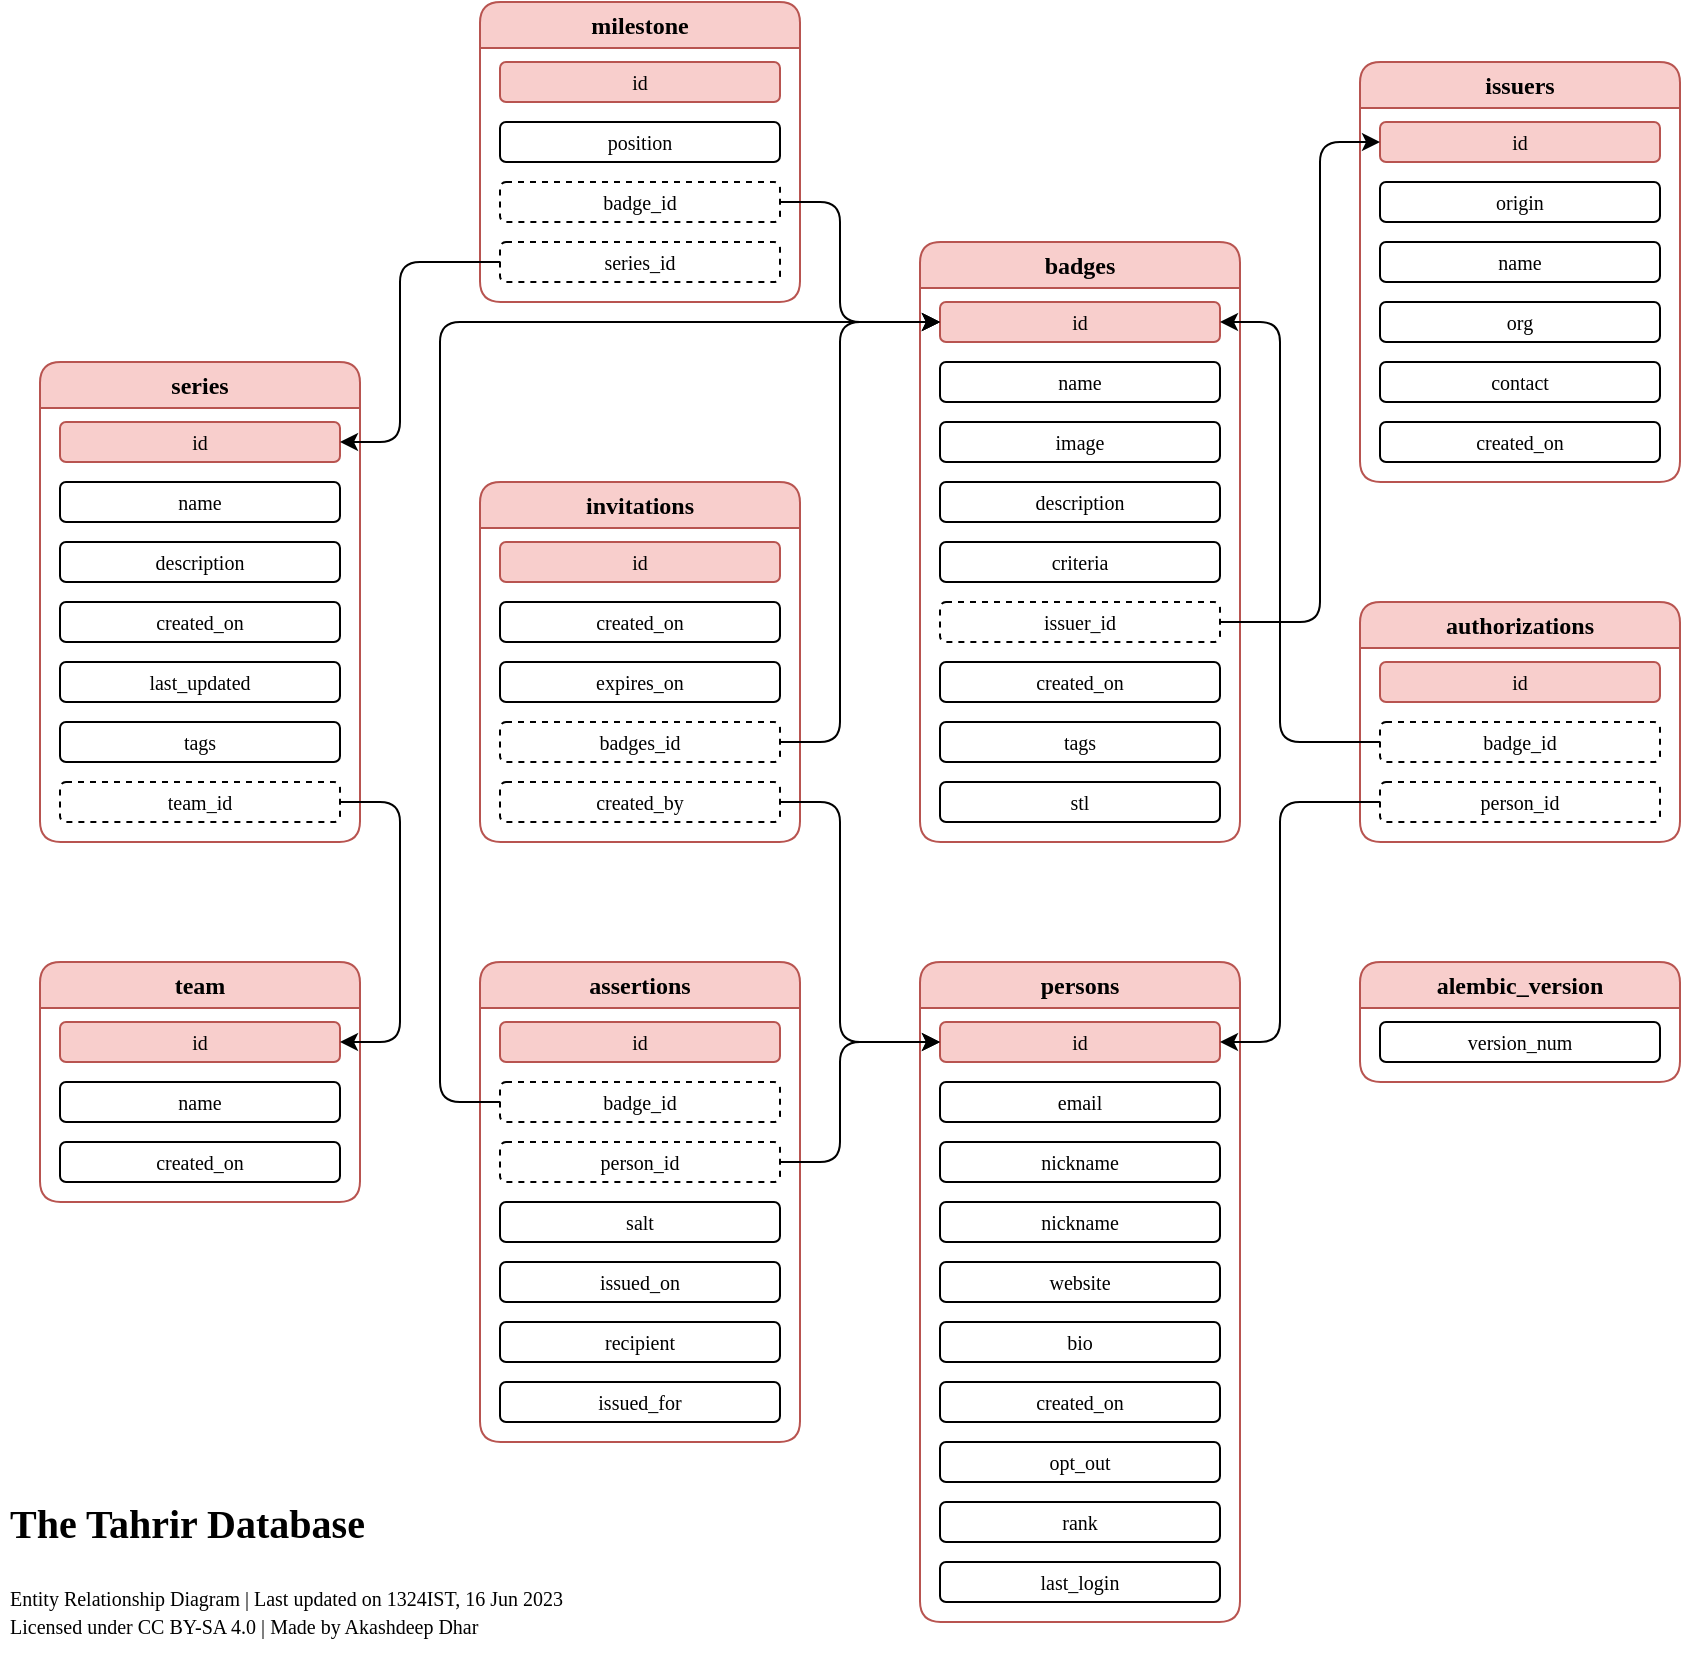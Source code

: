 <mxfile version="21.4.0" type="device">
  <diagram name="Page-1" id="tG-fi7jxVLDGpoVH_Wuy">
    <mxGraphModel dx="2233" dy="1875" grid="1" gridSize="10" guides="1" tooltips="1" connect="1" arrows="1" fold="1" page="1" pageScale="1" pageWidth="850" pageHeight="1100" math="0" shadow="0">
      <root>
        <mxCell id="0" />
        <mxCell id="1" parent="0" />
        <mxCell id="z2xYvnzUwYUdNyKTKD9s-1" value="&lt;font data-font-src=&quot;https://fonts.googleapis.com/css?family=JetBrains+Mono&quot; face=&quot;JetBrains Mono&quot;&gt;alembic_version&lt;/font&gt;" style="swimlane;whiteSpace=wrap;html=1;rounded=1;fillColor=#f8cecc;strokeColor=#b85450;" parent="1" vertex="1">
          <mxGeometry x="520" y="180" width="160" height="60" as="geometry" />
        </mxCell>
        <mxCell id="z2xYvnzUwYUdNyKTKD9s-5" value="&lt;font style=&quot;font-size: 10px;&quot; data-font-src=&quot;https://fonts.googleapis.com/css?family=JetBrains+Mono&quot; face=&quot;JetBrains Mono&quot;&gt;version_num&lt;/font&gt;" style="rounded=1;whiteSpace=wrap;html=1;" parent="z2xYvnzUwYUdNyKTKD9s-1" vertex="1">
          <mxGeometry x="10" y="30" width="140" height="20" as="geometry" />
        </mxCell>
        <mxCell id="z2xYvnzUwYUdNyKTKD9s-3" value="&lt;font face=&quot;JetBrains Mono&quot;&gt;assertions&lt;/font&gt;" style="swimlane;whiteSpace=wrap;html=1;rounded=1;fillColor=#f8cecc;strokeColor=#b85450;" parent="1" vertex="1">
          <mxGeometry x="80" y="180" width="160" height="240" as="geometry" />
        </mxCell>
        <mxCell id="z2xYvnzUwYUdNyKTKD9s-7" value="&lt;font face=&quot;JetBrains Mono&quot;&gt;&lt;span style=&quot;font-size: 10px;&quot;&gt;id&lt;/span&gt;&lt;/font&gt;" style="rounded=1;whiteSpace=wrap;html=1;fillColor=#f8cecc;strokeColor=#b85450;" parent="z2xYvnzUwYUdNyKTKD9s-3" vertex="1">
          <mxGeometry x="10" y="30" width="140" height="20" as="geometry" />
        </mxCell>
        <mxCell id="z2xYvnzUwYUdNyKTKD9s-8" value="&lt;font face=&quot;JetBrains Mono&quot;&gt;&lt;span style=&quot;font-size: 10px;&quot;&gt;badge_id&lt;/span&gt;&lt;/font&gt;" style="rounded=1;whiteSpace=wrap;html=1;dashed=1;" parent="z2xYvnzUwYUdNyKTKD9s-3" vertex="1">
          <mxGeometry x="10" y="60" width="140" height="20" as="geometry" />
        </mxCell>
        <mxCell id="z2xYvnzUwYUdNyKTKD9s-9" value="&lt;font face=&quot;JetBrains Mono&quot;&gt;&lt;span style=&quot;font-size: 10px;&quot;&gt;person_id&lt;/span&gt;&lt;/font&gt;" style="rounded=1;whiteSpace=wrap;html=1;dashed=1;" parent="z2xYvnzUwYUdNyKTKD9s-3" vertex="1">
          <mxGeometry x="10" y="90" width="140" height="20" as="geometry" />
        </mxCell>
        <mxCell id="z2xYvnzUwYUdNyKTKD9s-10" value="&lt;font face=&quot;JetBrains Mono&quot;&gt;&lt;span style=&quot;font-size: 10px;&quot;&gt;salt&lt;/span&gt;&lt;/font&gt;" style="rounded=1;whiteSpace=wrap;html=1;" parent="z2xYvnzUwYUdNyKTKD9s-3" vertex="1">
          <mxGeometry x="10" y="120" width="140" height="20" as="geometry" />
        </mxCell>
        <mxCell id="z2xYvnzUwYUdNyKTKD9s-11" value="&lt;font face=&quot;JetBrains Mono&quot;&gt;&lt;span style=&quot;font-size: 10px;&quot;&gt;issued_on&lt;/span&gt;&lt;/font&gt;" style="rounded=1;whiteSpace=wrap;html=1;" parent="z2xYvnzUwYUdNyKTKD9s-3" vertex="1">
          <mxGeometry x="10" y="150" width="140" height="20" as="geometry" />
        </mxCell>
        <mxCell id="z2xYvnzUwYUdNyKTKD9s-12" value="&lt;font face=&quot;JetBrains Mono&quot;&gt;&lt;span style=&quot;font-size: 10px;&quot;&gt;recipient&lt;/span&gt;&lt;/font&gt;" style="rounded=1;whiteSpace=wrap;html=1;" parent="z2xYvnzUwYUdNyKTKD9s-3" vertex="1">
          <mxGeometry x="10" y="180" width="140" height="20" as="geometry" />
        </mxCell>
        <mxCell id="z2xYvnzUwYUdNyKTKD9s-13" value="&lt;font face=&quot;JetBrains Mono&quot;&gt;&lt;span style=&quot;font-size: 10px;&quot;&gt;issued_for&lt;/span&gt;&lt;/font&gt;" style="rounded=1;whiteSpace=wrap;html=1;" parent="z2xYvnzUwYUdNyKTKD9s-3" vertex="1">
          <mxGeometry x="10" y="210" width="140" height="20" as="geometry" />
        </mxCell>
        <mxCell id="z2xYvnzUwYUdNyKTKD9s-14" value="&lt;font face=&quot;JetBrains Mono&quot;&gt;authorizations&lt;/font&gt;" style="swimlane;whiteSpace=wrap;html=1;rounded=1;fillColor=#f8cecc;strokeColor=#b85450;" parent="1" vertex="1">
          <mxGeometry x="520" width="160" height="120" as="geometry" />
        </mxCell>
        <mxCell id="z2xYvnzUwYUdNyKTKD9s-15" value="&lt;font face=&quot;JetBrains Mono&quot;&gt;&lt;span style=&quot;font-size: 10px;&quot;&gt;id&lt;/span&gt;&lt;/font&gt;" style="rounded=1;whiteSpace=wrap;html=1;strokeWidth=1;fillColor=#f8cecc;strokeColor=#b85450;" parent="z2xYvnzUwYUdNyKTKD9s-14" vertex="1">
          <mxGeometry x="10" y="30" width="140" height="20" as="geometry" />
        </mxCell>
        <mxCell id="z2xYvnzUwYUdNyKTKD9s-16" value="&lt;font face=&quot;JetBrains Mono&quot;&gt;&lt;span style=&quot;font-size: 10px;&quot;&gt;badge_id&lt;/span&gt;&lt;/font&gt;" style="rounded=1;whiteSpace=wrap;html=1;dashed=1;" parent="z2xYvnzUwYUdNyKTKD9s-14" vertex="1">
          <mxGeometry x="10" y="60" width="140" height="20" as="geometry" />
        </mxCell>
        <mxCell id="z2xYvnzUwYUdNyKTKD9s-17" value="&lt;font face=&quot;JetBrains Mono&quot;&gt;&lt;span style=&quot;font-size: 10px;&quot;&gt;person_id&lt;/span&gt;&lt;/font&gt;" style="rounded=1;whiteSpace=wrap;html=1;dashed=1;" parent="z2xYvnzUwYUdNyKTKD9s-14" vertex="1">
          <mxGeometry x="10" y="90" width="140" height="20" as="geometry" />
        </mxCell>
        <mxCell id="z2xYvnzUwYUdNyKTKD9s-22" value="&lt;font face=&quot;JetBrains Mono&quot;&gt;badges&lt;/font&gt;" style="swimlane;whiteSpace=wrap;html=1;rounded=1;fillColor=#f8cecc;strokeColor=#b85450;" parent="1" vertex="1">
          <mxGeometry x="300" y="-180" width="160" height="300" as="geometry" />
        </mxCell>
        <mxCell id="z2xYvnzUwYUdNyKTKD9s-23" value="&lt;font face=&quot;JetBrains Mono&quot;&gt;&lt;span style=&quot;font-size: 10px;&quot;&gt;id&lt;/span&gt;&lt;/font&gt;" style="rounded=1;whiteSpace=wrap;html=1;fillColor=#f8cecc;strokeColor=#b85450;glass=0;" parent="z2xYvnzUwYUdNyKTKD9s-22" vertex="1">
          <mxGeometry x="10" y="30" width="140" height="20" as="geometry" />
        </mxCell>
        <mxCell id="z2xYvnzUwYUdNyKTKD9s-24" value="&lt;font face=&quot;JetBrains Mono&quot;&gt;&lt;span style=&quot;font-size: 10px;&quot;&gt;name&lt;/span&gt;&lt;/font&gt;" style="rounded=1;whiteSpace=wrap;html=1;" parent="z2xYvnzUwYUdNyKTKD9s-22" vertex="1">
          <mxGeometry x="10" y="60" width="140" height="20" as="geometry" />
        </mxCell>
        <mxCell id="z2xYvnzUwYUdNyKTKD9s-25" value="&lt;font face=&quot;JetBrains Mono&quot;&gt;&lt;span style=&quot;font-size: 10px;&quot;&gt;image&lt;/span&gt;&lt;/font&gt;" style="rounded=1;whiteSpace=wrap;html=1;" parent="z2xYvnzUwYUdNyKTKD9s-22" vertex="1">
          <mxGeometry x="10" y="90" width="140" height="20" as="geometry" />
        </mxCell>
        <mxCell id="z2xYvnzUwYUdNyKTKD9s-26" value="&lt;font face=&quot;JetBrains Mono&quot;&gt;&lt;span style=&quot;font-size: 10px;&quot;&gt;description&lt;/span&gt;&lt;/font&gt;" style="rounded=1;whiteSpace=wrap;html=1;" parent="z2xYvnzUwYUdNyKTKD9s-22" vertex="1">
          <mxGeometry x="10" y="120" width="140" height="20" as="geometry" />
        </mxCell>
        <mxCell id="z2xYvnzUwYUdNyKTKD9s-27" value="&lt;font face=&quot;JetBrains Mono&quot;&gt;&lt;span style=&quot;font-size: 10px;&quot;&gt;criteria&lt;/span&gt;&lt;/font&gt;" style="rounded=1;whiteSpace=wrap;html=1;" parent="z2xYvnzUwYUdNyKTKD9s-22" vertex="1">
          <mxGeometry x="10" y="150" width="140" height="20" as="geometry" />
        </mxCell>
        <mxCell id="z2xYvnzUwYUdNyKTKD9s-28" value="&lt;font face=&quot;JetBrains Mono&quot;&gt;&lt;span style=&quot;font-size: 10px;&quot;&gt;issuer_id&lt;/span&gt;&lt;/font&gt;" style="rounded=1;whiteSpace=wrap;html=1;dashed=1;" parent="z2xYvnzUwYUdNyKTKD9s-22" vertex="1">
          <mxGeometry x="10" y="180" width="140" height="20" as="geometry" />
        </mxCell>
        <mxCell id="z2xYvnzUwYUdNyKTKD9s-29" value="&lt;font face=&quot;JetBrains Mono&quot;&gt;&lt;span style=&quot;font-size: 10px;&quot;&gt;created_on&lt;/span&gt;&lt;/font&gt;" style="rounded=1;whiteSpace=wrap;html=1;" parent="z2xYvnzUwYUdNyKTKD9s-22" vertex="1">
          <mxGeometry x="10" y="210" width="140" height="20" as="geometry" />
        </mxCell>
        <mxCell id="z2xYvnzUwYUdNyKTKD9s-30" value="&lt;font face=&quot;JetBrains Mono&quot;&gt;&lt;span style=&quot;font-size: 10px;&quot;&gt;tags&lt;/span&gt;&lt;/font&gt;" style="rounded=1;whiteSpace=wrap;html=1;" parent="z2xYvnzUwYUdNyKTKD9s-22" vertex="1">
          <mxGeometry x="10" y="240" width="140" height="20" as="geometry" />
        </mxCell>
        <mxCell id="z2xYvnzUwYUdNyKTKD9s-31" value="&lt;font face=&quot;JetBrains Mono&quot;&gt;&lt;span style=&quot;font-size: 10px;&quot;&gt;stl&lt;/span&gt;&lt;/font&gt;" style="rounded=1;whiteSpace=wrap;html=1;" parent="z2xYvnzUwYUdNyKTKD9s-22" vertex="1">
          <mxGeometry x="10" y="270" width="140" height="20" as="geometry" />
        </mxCell>
        <mxCell id="z2xYvnzUwYUdNyKTKD9s-40" value="&lt;font face=&quot;JetBrains Mono&quot;&gt;issuers&lt;/font&gt;" style="swimlane;whiteSpace=wrap;html=1;rounded=1;fillColor=#f8cecc;strokeColor=#b85450;" parent="1" vertex="1">
          <mxGeometry x="520" y="-270" width="160" height="210" as="geometry" />
        </mxCell>
        <mxCell id="z2xYvnzUwYUdNyKTKD9s-41" value="&lt;font face=&quot;JetBrains Mono&quot;&gt;&lt;span style=&quot;font-size: 10px;&quot;&gt;id&lt;/span&gt;&lt;/font&gt;" style="rounded=1;whiteSpace=wrap;html=1;strokeWidth=1;fillColor=#f8cecc;strokeColor=#b85450;" parent="z2xYvnzUwYUdNyKTKD9s-40" vertex="1">
          <mxGeometry x="10" y="30" width="140" height="20" as="geometry" />
        </mxCell>
        <mxCell id="z2xYvnzUwYUdNyKTKD9s-42" value="&lt;font face=&quot;JetBrains Mono&quot;&gt;&lt;span style=&quot;font-size: 10px;&quot;&gt;origin&lt;/span&gt;&lt;/font&gt;" style="rounded=1;whiteSpace=wrap;html=1;" parent="z2xYvnzUwYUdNyKTKD9s-40" vertex="1">
          <mxGeometry x="10" y="60" width="140" height="20" as="geometry" />
        </mxCell>
        <mxCell id="z2xYvnzUwYUdNyKTKD9s-43" value="&lt;font face=&quot;JetBrains Mono&quot;&gt;&lt;span style=&quot;font-size: 10px;&quot;&gt;name&lt;/span&gt;&lt;/font&gt;" style="rounded=1;whiteSpace=wrap;html=1;" parent="z2xYvnzUwYUdNyKTKD9s-40" vertex="1">
          <mxGeometry x="10" y="90" width="140" height="20" as="geometry" />
        </mxCell>
        <mxCell id="z2xYvnzUwYUdNyKTKD9s-44" value="&lt;font face=&quot;JetBrains Mono&quot;&gt;&lt;span style=&quot;font-size: 10px;&quot;&gt;org&lt;/span&gt;&lt;/font&gt;" style="rounded=1;whiteSpace=wrap;html=1;" parent="z2xYvnzUwYUdNyKTKD9s-40" vertex="1">
          <mxGeometry x="10" y="120" width="140" height="20" as="geometry" />
        </mxCell>
        <mxCell id="z2xYvnzUwYUdNyKTKD9s-45" value="&lt;font face=&quot;JetBrains Mono&quot;&gt;&lt;span style=&quot;font-size: 10px;&quot;&gt;contact&lt;/span&gt;&lt;/font&gt;" style="rounded=1;whiteSpace=wrap;html=1;" parent="z2xYvnzUwYUdNyKTKD9s-40" vertex="1">
          <mxGeometry x="10" y="150" width="140" height="20" as="geometry" />
        </mxCell>
        <mxCell id="z2xYvnzUwYUdNyKTKD9s-46" value="&lt;font face=&quot;JetBrains Mono&quot;&gt;&lt;span style=&quot;font-size: 10px;&quot;&gt;created_on&lt;/span&gt;&lt;/font&gt;" style="rounded=1;whiteSpace=wrap;html=1;" parent="z2xYvnzUwYUdNyKTKD9s-40" vertex="1">
          <mxGeometry x="10" y="180" width="140" height="20" as="geometry" />
        </mxCell>
        <mxCell id="z2xYvnzUwYUdNyKTKD9s-47" value="&lt;font face=&quot;JetBrains Mono&quot;&gt;milestone&lt;/font&gt;" style="swimlane;whiteSpace=wrap;html=1;rounded=1;fillColor=#f8cecc;strokeColor=#b85450;" parent="1" vertex="1">
          <mxGeometry x="80" y="-300" width="160" height="150" as="geometry" />
        </mxCell>
        <mxCell id="z2xYvnzUwYUdNyKTKD9s-48" value="&lt;font face=&quot;JetBrains Mono&quot;&gt;&lt;span style=&quot;font-size: 10px;&quot;&gt;id&lt;/span&gt;&lt;/font&gt;" style="rounded=1;whiteSpace=wrap;html=1;strokeWidth=1;fillColor=#f8cecc;strokeColor=#b85450;" parent="z2xYvnzUwYUdNyKTKD9s-47" vertex="1">
          <mxGeometry x="10" y="30" width="140" height="20" as="geometry" />
        </mxCell>
        <mxCell id="z2xYvnzUwYUdNyKTKD9s-49" value="&lt;font face=&quot;JetBrains Mono&quot;&gt;&lt;span style=&quot;font-size: 10px;&quot;&gt;position&lt;/span&gt;&lt;/font&gt;" style="rounded=1;whiteSpace=wrap;html=1;" parent="z2xYvnzUwYUdNyKTKD9s-47" vertex="1">
          <mxGeometry x="10" y="60" width="140" height="20" as="geometry" />
        </mxCell>
        <mxCell id="z2xYvnzUwYUdNyKTKD9s-50" value="&lt;font face=&quot;JetBrains Mono&quot;&gt;&lt;span style=&quot;font-size: 10px;&quot;&gt;badge_id&lt;/span&gt;&lt;/font&gt;" style="rounded=1;whiteSpace=wrap;html=1;strokeColor=default;dashed=1;" parent="z2xYvnzUwYUdNyKTKD9s-47" vertex="1">
          <mxGeometry x="10" y="90" width="140" height="20" as="geometry" />
        </mxCell>
        <mxCell id="z2xYvnzUwYUdNyKTKD9s-51" value="&lt;font face=&quot;JetBrains Mono&quot;&gt;&lt;span style=&quot;font-size: 10px;&quot;&gt;series_id&lt;/span&gt;&lt;/font&gt;" style="rounded=1;whiteSpace=wrap;html=1;dashed=1;" parent="z2xYvnzUwYUdNyKTKD9s-47" vertex="1">
          <mxGeometry x="10" y="120" width="140" height="20" as="geometry" />
        </mxCell>
        <mxCell id="z2xYvnzUwYUdNyKTKD9s-54" value="&lt;font face=&quot;JetBrains Mono&quot;&gt;persons&lt;/font&gt;" style="swimlane;whiteSpace=wrap;html=1;rounded=1;fillColor=#f8cecc;strokeColor=#b85450;" parent="1" vertex="1">
          <mxGeometry x="300" y="180" width="160" height="330" as="geometry" />
        </mxCell>
        <mxCell id="z2xYvnzUwYUdNyKTKD9s-55" value="&lt;font face=&quot;JetBrains Mono&quot;&gt;&lt;span style=&quot;font-size: 10px;&quot;&gt;id&lt;/span&gt;&lt;/font&gt;" style="rounded=1;whiteSpace=wrap;html=1;strokeWidth=1;fillColor=#f8cecc;strokeColor=#b85450;" parent="z2xYvnzUwYUdNyKTKD9s-54" vertex="1">
          <mxGeometry x="10" y="30" width="140" height="20" as="geometry" />
        </mxCell>
        <mxCell id="z2xYvnzUwYUdNyKTKD9s-56" value="&lt;font face=&quot;JetBrains Mono&quot;&gt;&lt;span style=&quot;font-size: 10px;&quot;&gt;email&lt;/span&gt;&lt;/font&gt;" style="rounded=1;whiteSpace=wrap;html=1;" parent="z2xYvnzUwYUdNyKTKD9s-54" vertex="1">
          <mxGeometry x="10" y="60" width="140" height="20" as="geometry" />
        </mxCell>
        <mxCell id="z2xYvnzUwYUdNyKTKD9s-57" value="&lt;font face=&quot;JetBrains Mono&quot;&gt;&lt;span style=&quot;font-size: 10px;&quot;&gt;nickname&lt;/span&gt;&lt;/font&gt;" style="rounded=1;whiteSpace=wrap;html=1;" parent="z2xYvnzUwYUdNyKTKD9s-54" vertex="1">
          <mxGeometry x="10" y="90" width="140" height="20" as="geometry" />
        </mxCell>
        <mxCell id="z2xYvnzUwYUdNyKTKD9s-60" value="&lt;font face=&quot;JetBrains Mono&quot;&gt;&lt;span style=&quot;font-size: 10px;&quot;&gt;nickname&lt;/span&gt;&lt;/font&gt;" style="rounded=1;whiteSpace=wrap;html=1;" parent="z2xYvnzUwYUdNyKTKD9s-54" vertex="1">
          <mxGeometry x="10" y="120" width="140" height="20" as="geometry" />
        </mxCell>
        <mxCell id="z2xYvnzUwYUdNyKTKD9s-61" value="&lt;font face=&quot;JetBrains Mono&quot;&gt;&lt;span style=&quot;font-size: 10px;&quot;&gt;website&lt;/span&gt;&lt;/font&gt;" style="rounded=1;whiteSpace=wrap;html=1;" parent="z2xYvnzUwYUdNyKTKD9s-54" vertex="1">
          <mxGeometry x="10" y="150" width="140" height="20" as="geometry" />
        </mxCell>
        <mxCell id="z2xYvnzUwYUdNyKTKD9s-62" value="&lt;font face=&quot;JetBrains Mono&quot;&gt;&lt;span style=&quot;font-size: 10px;&quot;&gt;bio&lt;/span&gt;&lt;/font&gt;" style="rounded=1;whiteSpace=wrap;html=1;" parent="z2xYvnzUwYUdNyKTKD9s-54" vertex="1">
          <mxGeometry x="10" y="180" width="140" height="20" as="geometry" />
        </mxCell>
        <mxCell id="z2xYvnzUwYUdNyKTKD9s-63" value="&lt;font face=&quot;JetBrains Mono&quot;&gt;&lt;span style=&quot;font-size: 10px;&quot;&gt;created_on&lt;/span&gt;&lt;/font&gt;" style="rounded=1;whiteSpace=wrap;html=1;" parent="z2xYvnzUwYUdNyKTKD9s-54" vertex="1">
          <mxGeometry x="10" y="210" width="140" height="20" as="geometry" />
        </mxCell>
        <mxCell id="z2xYvnzUwYUdNyKTKD9s-64" value="&lt;font face=&quot;JetBrains Mono&quot;&gt;&lt;span style=&quot;font-size: 10px;&quot;&gt;opt_out&lt;/span&gt;&lt;/font&gt;" style="rounded=1;whiteSpace=wrap;html=1;" parent="z2xYvnzUwYUdNyKTKD9s-54" vertex="1">
          <mxGeometry x="10" y="240" width="140" height="20" as="geometry" />
        </mxCell>
        <mxCell id="z2xYvnzUwYUdNyKTKD9s-65" value="&lt;font face=&quot;JetBrains Mono&quot;&gt;&lt;span style=&quot;font-size: 10px;&quot;&gt;rank&lt;/span&gt;&lt;/font&gt;" style="rounded=1;whiteSpace=wrap;html=1;" parent="z2xYvnzUwYUdNyKTKD9s-54" vertex="1">
          <mxGeometry x="10" y="270" width="140" height="20" as="geometry" />
        </mxCell>
        <mxCell id="z2xYvnzUwYUdNyKTKD9s-66" value="&lt;font face=&quot;JetBrains Mono&quot;&gt;&lt;span style=&quot;font-size: 10px;&quot;&gt;last_login&lt;/span&gt;&lt;/font&gt;" style="rounded=1;whiteSpace=wrap;html=1;" parent="z2xYvnzUwYUdNyKTKD9s-54" vertex="1">
          <mxGeometry x="10" y="300" width="140" height="20" as="geometry" />
        </mxCell>
        <mxCell id="z2xYvnzUwYUdNyKTKD9s-68" value="&lt;font face=&quot;JetBrains Mono&quot;&gt;series&lt;/font&gt;" style="swimlane;whiteSpace=wrap;html=1;rounded=1;fillColor=#f8cecc;strokeColor=#b85450;" parent="1" vertex="1">
          <mxGeometry x="-140" y="-120" width="160" height="240" as="geometry" />
        </mxCell>
        <mxCell id="z2xYvnzUwYUdNyKTKD9s-69" value="&lt;font face=&quot;JetBrains Mono&quot;&gt;&lt;span style=&quot;font-size: 10px;&quot;&gt;id&lt;/span&gt;&lt;/font&gt;" style="rounded=1;whiteSpace=wrap;html=1;strokeWidth=1;fillColor=#f8cecc;strokeColor=#b85450;" parent="z2xYvnzUwYUdNyKTKD9s-68" vertex="1">
          <mxGeometry x="10" y="30" width="140" height="20" as="geometry" />
        </mxCell>
        <mxCell id="z2xYvnzUwYUdNyKTKD9s-70" value="&lt;font face=&quot;JetBrains Mono&quot;&gt;&lt;span style=&quot;font-size: 10px;&quot;&gt;name&lt;/span&gt;&lt;/font&gt;" style="rounded=1;whiteSpace=wrap;html=1;" parent="z2xYvnzUwYUdNyKTKD9s-68" vertex="1">
          <mxGeometry x="10" y="60" width="140" height="20" as="geometry" />
        </mxCell>
        <mxCell id="z2xYvnzUwYUdNyKTKD9s-71" value="&lt;font face=&quot;JetBrains Mono&quot;&gt;&lt;span style=&quot;font-size: 10px;&quot;&gt;description&lt;/span&gt;&lt;/font&gt;" style="rounded=1;whiteSpace=wrap;html=1;strokeColor=default;" parent="z2xYvnzUwYUdNyKTKD9s-68" vertex="1">
          <mxGeometry x="10" y="90" width="140" height="20" as="geometry" />
        </mxCell>
        <mxCell id="z2xYvnzUwYUdNyKTKD9s-72" value="&lt;font face=&quot;JetBrains Mono&quot;&gt;&lt;span style=&quot;font-size: 10px;&quot;&gt;created_on&lt;/span&gt;&lt;/font&gt;" style="rounded=1;whiteSpace=wrap;html=1;" parent="z2xYvnzUwYUdNyKTKD9s-68" vertex="1">
          <mxGeometry x="10" y="120" width="140" height="20" as="geometry" />
        </mxCell>
        <mxCell id="z2xYvnzUwYUdNyKTKD9s-73" value="&lt;font face=&quot;JetBrains Mono&quot;&gt;&lt;span style=&quot;font-size: 10px;&quot;&gt;last_updated&lt;/span&gt;&lt;/font&gt;" style="rounded=1;whiteSpace=wrap;html=1;" parent="z2xYvnzUwYUdNyKTKD9s-68" vertex="1">
          <mxGeometry x="10" y="150" width="140" height="20" as="geometry" />
        </mxCell>
        <mxCell id="z2xYvnzUwYUdNyKTKD9s-74" value="&lt;font face=&quot;JetBrains Mono&quot;&gt;&lt;span style=&quot;font-size: 10px;&quot;&gt;tags&lt;/span&gt;&lt;/font&gt;" style="rounded=1;whiteSpace=wrap;html=1;" parent="z2xYvnzUwYUdNyKTKD9s-68" vertex="1">
          <mxGeometry x="10" y="180" width="140" height="20" as="geometry" />
        </mxCell>
        <mxCell id="z2xYvnzUwYUdNyKTKD9s-75" value="&lt;font face=&quot;JetBrains Mono&quot;&gt;&lt;span style=&quot;font-size: 10px;&quot;&gt;team_id&lt;/span&gt;&lt;/font&gt;" style="rounded=1;whiteSpace=wrap;html=1;dashed=1;" parent="z2xYvnzUwYUdNyKTKD9s-68" vertex="1">
          <mxGeometry x="10" y="210" width="140" height="20" as="geometry" />
        </mxCell>
        <mxCell id="z2xYvnzUwYUdNyKTKD9s-93" value="&lt;font face=&quot;JetBrains Mono&quot;&gt;invitations&lt;/font&gt;" style="swimlane;whiteSpace=wrap;html=1;rounded=1;fillColor=#f8cecc;strokeColor=#b85450;" parent="1" vertex="1">
          <mxGeometry x="80" y="-60" width="160" height="180" as="geometry" />
        </mxCell>
        <mxCell id="z2xYvnzUwYUdNyKTKD9s-94" value="&lt;font face=&quot;JetBrains Mono&quot;&gt;&lt;span style=&quot;font-size: 10px;&quot;&gt;id&lt;/span&gt;&lt;/font&gt;" style="rounded=1;whiteSpace=wrap;html=1;strokeWidth=1;fillColor=#f8cecc;strokeColor=#b85450;" parent="z2xYvnzUwYUdNyKTKD9s-93" vertex="1">
          <mxGeometry x="10" y="30" width="140" height="20" as="geometry" />
        </mxCell>
        <mxCell id="z2xYvnzUwYUdNyKTKD9s-95" value="&lt;font face=&quot;JetBrains Mono&quot;&gt;&lt;span style=&quot;font-size: 10px;&quot;&gt;created_on&lt;/span&gt;&lt;/font&gt;" style="rounded=1;whiteSpace=wrap;html=1;" parent="z2xYvnzUwYUdNyKTKD9s-93" vertex="1">
          <mxGeometry x="10" y="60" width="140" height="20" as="geometry" />
        </mxCell>
        <mxCell id="z2xYvnzUwYUdNyKTKD9s-96" value="&lt;font face=&quot;JetBrains Mono&quot;&gt;&lt;span style=&quot;font-size: 10px;&quot;&gt;expires_on&lt;/span&gt;&lt;/font&gt;" style="rounded=1;whiteSpace=wrap;html=1;" parent="z2xYvnzUwYUdNyKTKD9s-93" vertex="1">
          <mxGeometry x="10" y="90" width="140" height="20" as="geometry" />
        </mxCell>
        <mxCell id="z2xYvnzUwYUdNyKTKD9s-97" value="&lt;font face=&quot;JetBrains Mono&quot;&gt;&lt;span style=&quot;font-size: 10px;&quot;&gt;badges_id&lt;/span&gt;&lt;/font&gt;" style="rounded=1;whiteSpace=wrap;html=1;dashed=1;" parent="z2xYvnzUwYUdNyKTKD9s-93" vertex="1">
          <mxGeometry x="10" y="120" width="140" height="20" as="geometry" />
        </mxCell>
        <mxCell id="z2xYvnzUwYUdNyKTKD9s-98" value="&lt;font face=&quot;JetBrains Mono&quot;&gt;&lt;span style=&quot;font-size: 10px;&quot;&gt;created_by&lt;/span&gt;&lt;/font&gt;" style="rounded=1;whiteSpace=wrap;html=1;dashed=1;" parent="z2xYvnzUwYUdNyKTKD9s-93" vertex="1">
          <mxGeometry x="10" y="150" width="140" height="20" as="geometry" />
        </mxCell>
        <mxCell id="z2xYvnzUwYUdNyKTKD9s-100" style="edgeStyle=orthogonalEdgeStyle;rounded=1;orthogonalLoop=1;jettySize=auto;html=1;entryX=1;entryY=0.5;entryDx=0;entryDy=0;" parent="1" source="z2xYvnzUwYUdNyKTKD9s-16" target="z2xYvnzUwYUdNyKTKD9s-23" edge="1">
          <mxGeometry relative="1" as="geometry">
            <Array as="points">
              <mxPoint x="480" y="70" />
              <mxPoint x="480" y="-140" />
            </Array>
          </mxGeometry>
        </mxCell>
        <mxCell id="z2xYvnzUwYUdNyKTKD9s-101" style="edgeStyle=orthogonalEdgeStyle;orthogonalLoop=1;jettySize=auto;html=1;entryX=1;entryY=0.5;entryDx=0;entryDy=0;rounded=1;" parent="1" source="z2xYvnzUwYUdNyKTKD9s-17" target="z2xYvnzUwYUdNyKTKD9s-55" edge="1">
          <mxGeometry relative="1" as="geometry">
            <Array as="points">
              <mxPoint x="480" y="100" />
              <mxPoint x="480" y="220" />
            </Array>
          </mxGeometry>
        </mxCell>
        <mxCell id="z2xYvnzUwYUdNyKTKD9s-102" style="edgeStyle=orthogonalEdgeStyle;rounded=1;orthogonalLoop=1;jettySize=auto;html=1;entryX=0;entryY=0.5;entryDx=0;entryDy=0;" parent="1" source="z2xYvnzUwYUdNyKTKD9s-97" target="z2xYvnzUwYUdNyKTKD9s-23" edge="1">
          <mxGeometry relative="1" as="geometry">
            <Array as="points">
              <mxPoint x="260" y="70" />
              <mxPoint x="260" y="-140" />
            </Array>
          </mxGeometry>
        </mxCell>
        <mxCell id="z2xYvnzUwYUdNyKTKD9s-103" style="edgeStyle=orthogonalEdgeStyle;rounded=1;orthogonalLoop=1;jettySize=auto;html=1;entryX=0;entryY=0.5;entryDx=0;entryDy=0;" parent="1" source="z2xYvnzUwYUdNyKTKD9s-98" target="z2xYvnzUwYUdNyKTKD9s-55" edge="1">
          <mxGeometry relative="1" as="geometry">
            <Array as="points">
              <mxPoint x="260" y="100" />
              <mxPoint x="260" y="220" />
            </Array>
          </mxGeometry>
        </mxCell>
        <mxCell id="z2xYvnzUwYUdNyKTKD9s-105" style="edgeStyle=orthogonalEdgeStyle;rounded=1;orthogonalLoop=1;jettySize=auto;html=1;entryX=0;entryY=0.5;entryDx=0;entryDy=0;" parent="1" source="z2xYvnzUwYUdNyKTKD9s-9" target="z2xYvnzUwYUdNyKTKD9s-55" edge="1">
          <mxGeometry relative="1" as="geometry">
            <Array as="points">
              <mxPoint x="260" y="280" />
              <mxPoint x="260" y="220" />
            </Array>
          </mxGeometry>
        </mxCell>
        <mxCell id="z2xYvnzUwYUdNyKTKD9s-107" style="edgeStyle=orthogonalEdgeStyle;rounded=1;orthogonalLoop=1;jettySize=auto;html=1;entryX=0;entryY=0.5;entryDx=0;entryDy=0;" parent="1" source="z2xYvnzUwYUdNyKTKD9s-50" target="z2xYvnzUwYUdNyKTKD9s-23" edge="1">
          <mxGeometry relative="1" as="geometry">
            <Array as="points">
              <mxPoint x="260" y="-200" />
              <mxPoint x="260" y="-140" />
            </Array>
          </mxGeometry>
        </mxCell>
        <mxCell id="z2xYvnzUwYUdNyKTKD9s-108" style="edgeStyle=orthogonalEdgeStyle;rounded=1;orthogonalLoop=1;jettySize=auto;html=1;entryX=1;entryY=0.5;entryDx=0;entryDy=0;" parent="1" source="z2xYvnzUwYUdNyKTKD9s-51" target="z2xYvnzUwYUdNyKTKD9s-69" edge="1">
          <mxGeometry relative="1" as="geometry">
            <Array as="points">
              <mxPoint x="40" y="-170" />
              <mxPoint x="40" y="-80" />
            </Array>
          </mxGeometry>
        </mxCell>
        <mxCell id="z2xYvnzUwYUdNyKTKD9s-109" value="&lt;font face=&quot;JetBrains Mono&quot;&gt;team&lt;/font&gt;" style="swimlane;whiteSpace=wrap;html=1;rounded=1;fillColor=#f8cecc;strokeColor=#b85450;" parent="1" vertex="1">
          <mxGeometry x="-140" y="180" width="160" height="120" as="geometry" />
        </mxCell>
        <mxCell id="z2xYvnzUwYUdNyKTKD9s-110" value="&lt;font face=&quot;JetBrains Mono&quot;&gt;&lt;span style=&quot;font-size: 10px;&quot;&gt;id&lt;/span&gt;&lt;/font&gt;" style="rounded=1;whiteSpace=wrap;html=1;strokeWidth=1;fillColor=#f8cecc;strokeColor=#b85450;" parent="z2xYvnzUwYUdNyKTKD9s-109" vertex="1">
          <mxGeometry x="10" y="30" width="140" height="20" as="geometry" />
        </mxCell>
        <mxCell id="z2xYvnzUwYUdNyKTKD9s-111" value="&lt;font face=&quot;JetBrains Mono&quot;&gt;&lt;span style=&quot;font-size: 10px;&quot;&gt;name&lt;/span&gt;&lt;/font&gt;" style="rounded=1;whiteSpace=wrap;html=1;" parent="z2xYvnzUwYUdNyKTKD9s-109" vertex="1">
          <mxGeometry x="10" y="60" width="140" height="20" as="geometry" />
        </mxCell>
        <mxCell id="z2xYvnzUwYUdNyKTKD9s-112" value="&lt;font face=&quot;JetBrains Mono&quot;&gt;&lt;span style=&quot;font-size: 10px;&quot;&gt;created_on&lt;/span&gt;&lt;/font&gt;" style="rounded=1;whiteSpace=wrap;html=1;" parent="z2xYvnzUwYUdNyKTKD9s-109" vertex="1">
          <mxGeometry x="10" y="90" width="140" height="20" as="geometry" />
        </mxCell>
        <mxCell id="z2xYvnzUwYUdNyKTKD9s-113" style="edgeStyle=orthogonalEdgeStyle;rounded=1;orthogonalLoop=1;jettySize=auto;html=1;entryX=1;entryY=0.5;entryDx=0;entryDy=0;" parent="1" source="z2xYvnzUwYUdNyKTKD9s-75" target="z2xYvnzUwYUdNyKTKD9s-110" edge="1">
          <mxGeometry relative="1" as="geometry">
            <Array as="points">
              <mxPoint x="40" y="100" />
              <mxPoint x="40" y="220" />
            </Array>
          </mxGeometry>
        </mxCell>
        <mxCell id="7ov_VyGLLzxV_9_m_Xwq-2" style="edgeStyle=orthogonalEdgeStyle;rounded=1;orthogonalLoop=1;jettySize=auto;html=1;entryX=0;entryY=0.5;entryDx=0;entryDy=0;" edge="1" parent="1" source="z2xYvnzUwYUdNyKTKD9s-8" target="z2xYvnzUwYUdNyKTKD9s-23">
          <mxGeometry relative="1" as="geometry">
            <Array as="points">
              <mxPoint x="60" y="250" />
              <mxPoint x="60" y="-140" />
            </Array>
          </mxGeometry>
        </mxCell>
        <mxCell id="7ov_VyGLLzxV_9_m_Xwq-3" style="edgeStyle=orthogonalEdgeStyle;rounded=1;orthogonalLoop=1;jettySize=auto;html=1;entryX=0;entryY=0.5;entryDx=0;entryDy=0;" edge="1" parent="1" source="z2xYvnzUwYUdNyKTKD9s-28" target="z2xYvnzUwYUdNyKTKD9s-41">
          <mxGeometry relative="1" as="geometry">
            <Array as="points">
              <mxPoint x="500" y="10" />
              <mxPoint x="500" y="-230" />
            </Array>
          </mxGeometry>
        </mxCell>
        <mxCell id="7ov_VyGLLzxV_9_m_Xwq-4" value="&lt;h1&gt;&lt;font style=&quot;font-size: 20px;&quot; data-font-src=&quot;https://fonts.googleapis.com/css?family=JetBrains+Mono&quot; face=&quot;JetBrains Mono&quot;&gt;The Tahrir Database&lt;/font&gt;&lt;/h1&gt;&lt;p&gt;&lt;font style=&quot;font-size: 10px;&quot; data-font-src=&quot;https://fonts.googleapis.com/css?family=JetBrains+Mono&quot; face=&quot;JetBrains Mono&quot;&gt;Entity Relationship Diagram | Last updated on 1324IST, 16 Jun 2023&lt;br&gt;&lt;/font&gt;&lt;font style=&quot;font-size: 10px;&quot; data-font-src=&quot;https://fonts.googleapis.com/css?family=JetBrains+Mono&quot; face=&quot;JetBrains Mono&quot;&gt;&lt;span style=&quot;background-color: initial;&quot;&gt;Licensed under CC BY-SA 4.0 |&amp;nbsp;&lt;/span&gt;&lt;/font&gt;&lt;span style=&quot;background-color: initial; font-size: 10px; font-family: &amp;quot;JetBrains Mono&amp;quot;;&quot;&gt;Made by Akashdeep Dhar&lt;/span&gt;&lt;/p&gt;" style="text;html=1;strokeColor=none;fillColor=none;spacing=5;spacingTop=-20;whiteSpace=wrap;overflow=hidden;rounded=0;" vertex="1" parent="1">
          <mxGeometry x="-160" y="440" width="440" height="90" as="geometry" />
        </mxCell>
      </root>
    </mxGraphModel>
  </diagram>
</mxfile>

